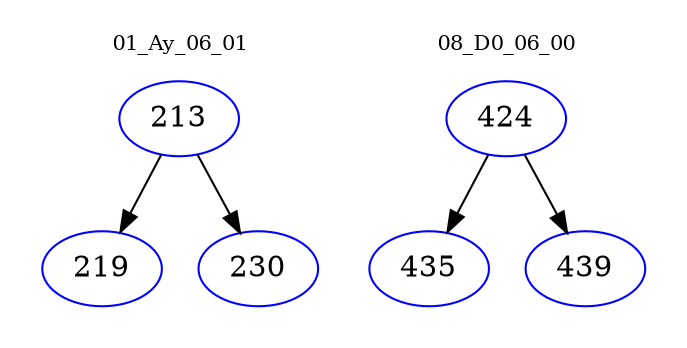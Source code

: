 digraph{
subgraph cluster_0 {
color = white
label = "01_Ay_06_01";
fontsize=10;
T0_213 [label="213", color="blue"]
T0_213 -> T0_219 [color="black"]
T0_219 [label="219", color="blue"]
T0_213 -> T0_230 [color="black"]
T0_230 [label="230", color="blue"]
}
subgraph cluster_1 {
color = white
label = "08_D0_06_00";
fontsize=10;
T1_424 [label="424", color="blue"]
T1_424 -> T1_435 [color="black"]
T1_435 [label="435", color="blue"]
T1_424 -> T1_439 [color="black"]
T1_439 [label="439", color="blue"]
}
}
